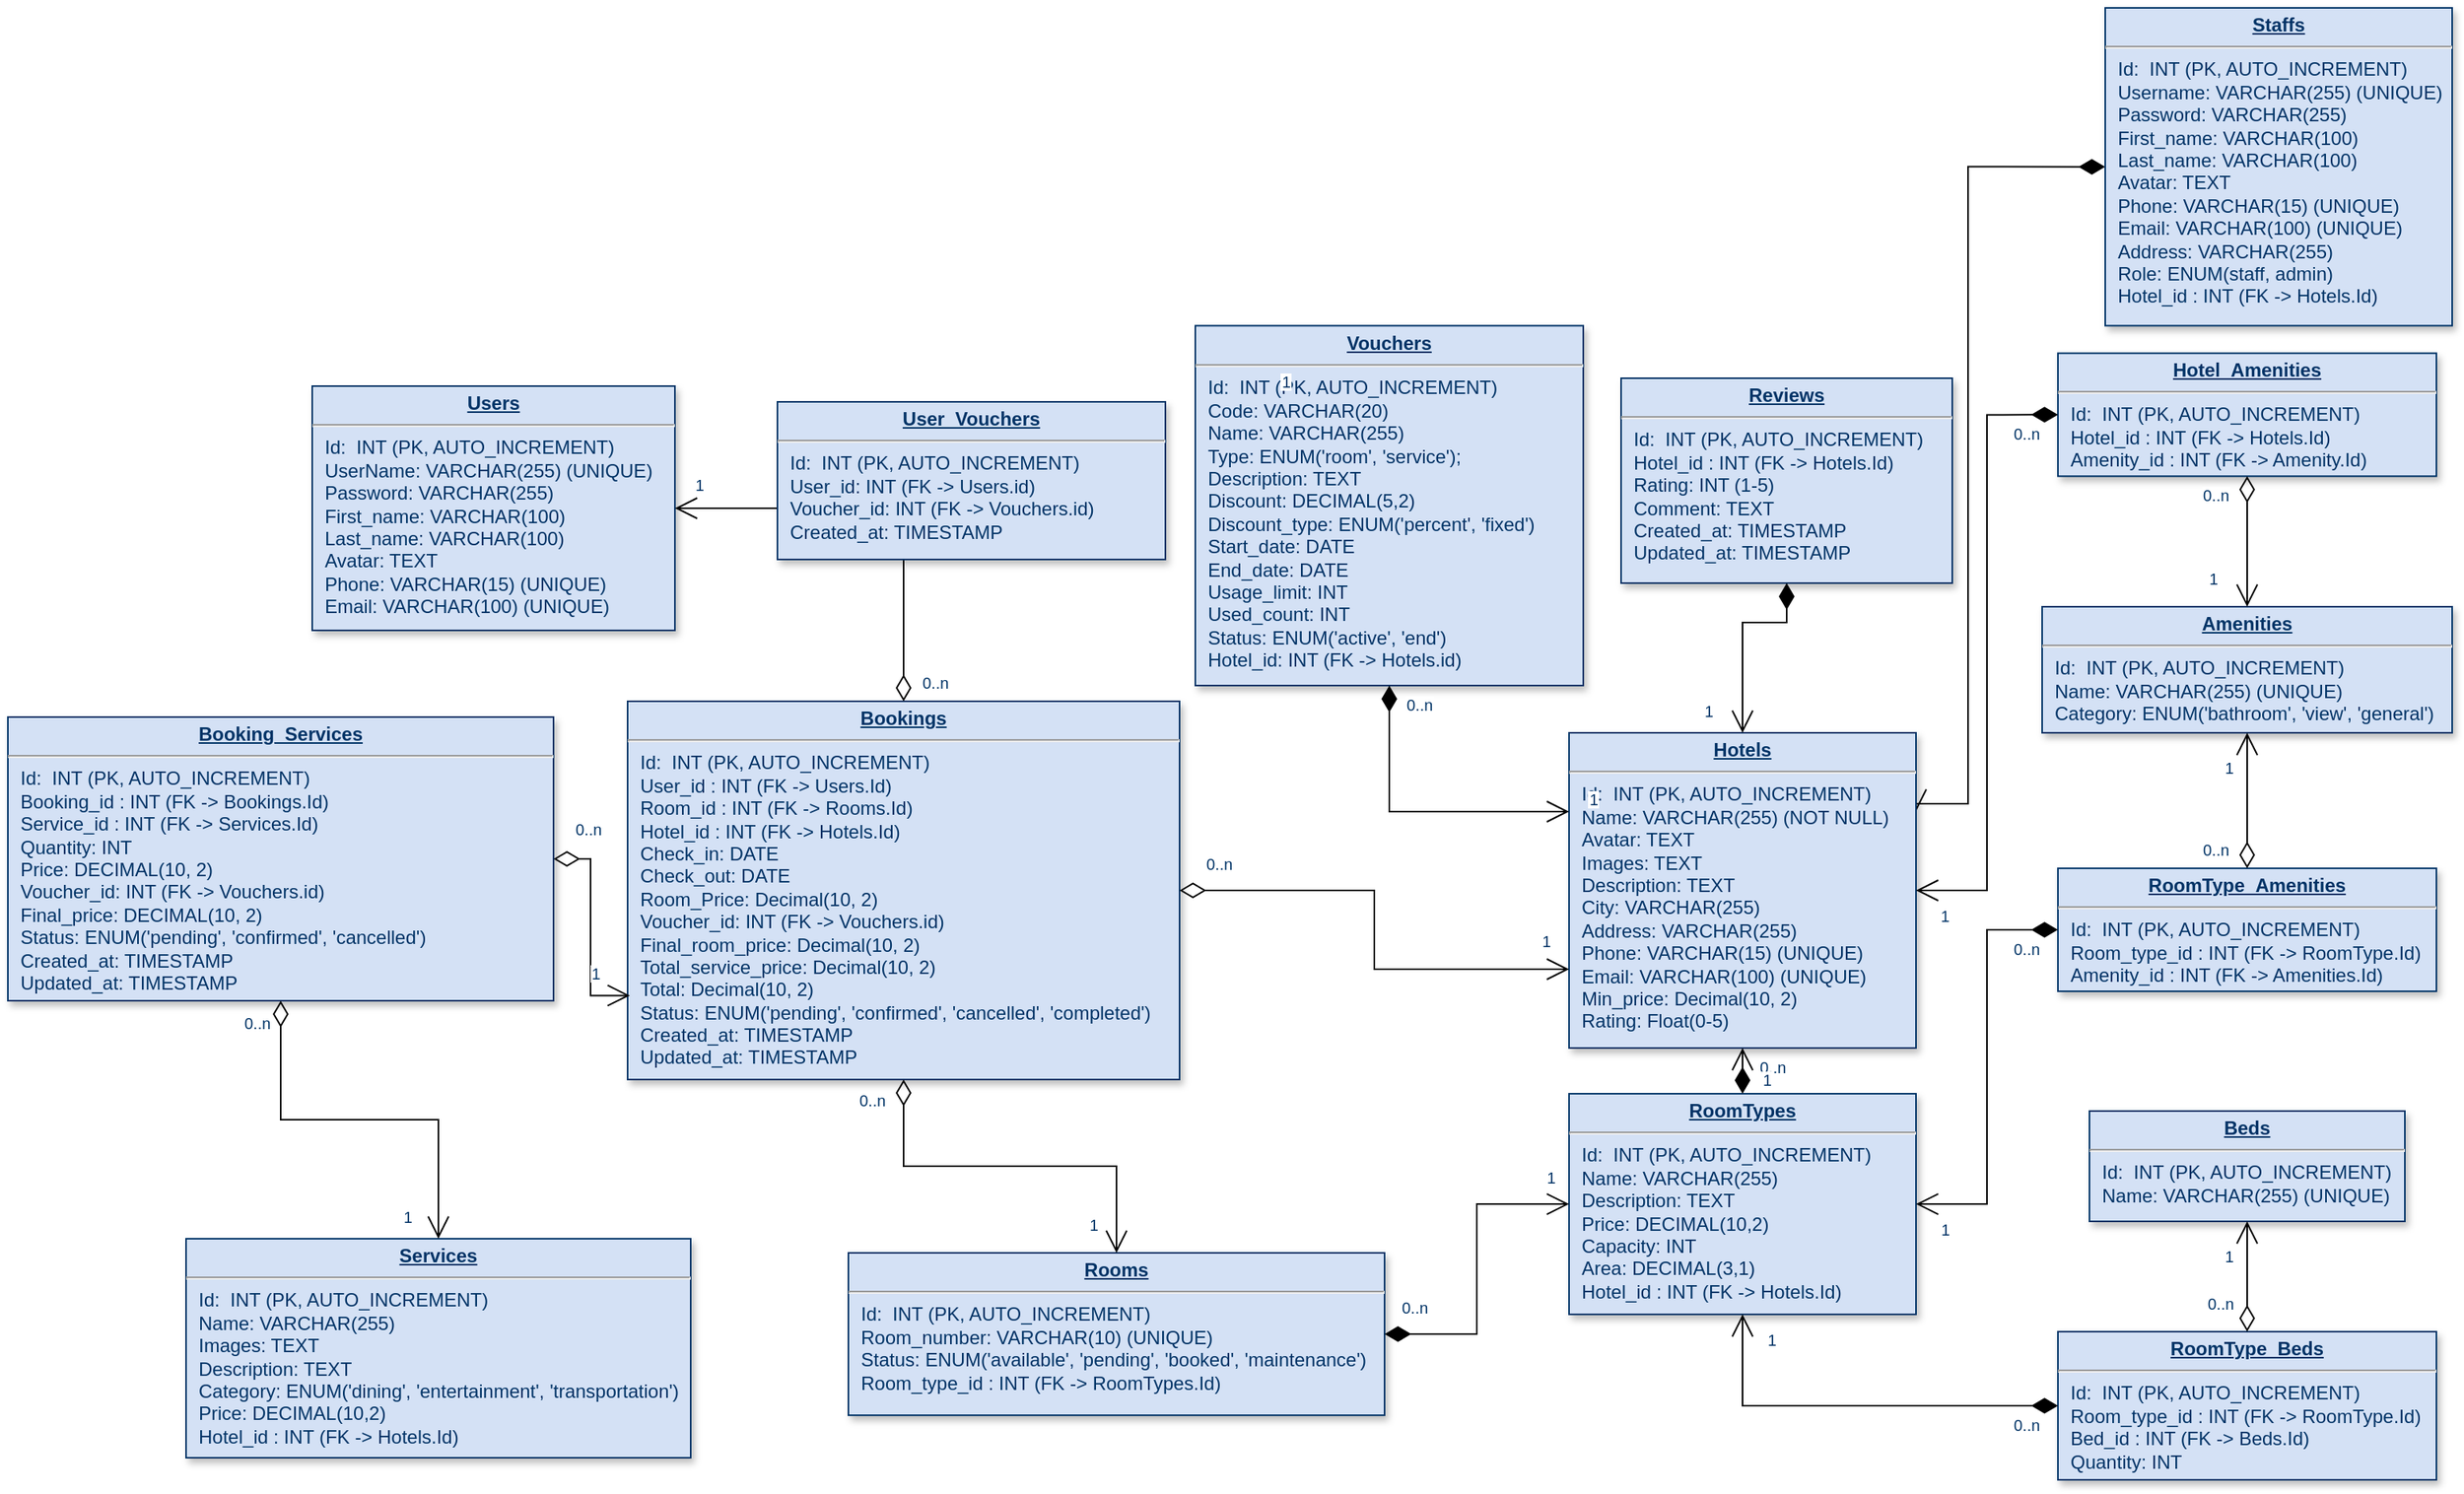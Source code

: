 <mxfile version="26.2.15">
  <diagram name="Page-1" id="efa7a0a1-bf9b-a30e-e6df-94a7791c09e9">
    <mxGraphModel dx="455" dy="1731" grid="1" gridSize="10" guides="1" tooltips="1" connect="1" arrows="1" fold="1" page="1" pageScale="1" pageWidth="826" pageHeight="1169" background="none" math="0" shadow="0">
      <root>
        <mxCell id="0" />
        <mxCell id="1" parent="0" />
        <mxCell id="45" value="" style="endArrow=open;endSize=12;startArrow=diamondThin;startSize=14;startFill=1;edgeStyle=orthogonalEdgeStyle;rounded=0;entryX=1;entryY=0.25;entryDx=0;entryDy=0;exitX=0;exitY=0.5;exitDx=0;exitDy=0;" parent="1" source="_v9oNohXTvP5xsh4NIjf-116" target="_v9oNohXTvP5xsh4NIjf-114" edge="1">
          <mxGeometry x="519.36" y="180" as="geometry">
            <mxPoint x="2610" y="230" as="sourcePoint" />
            <mxPoint x="2237.49" y="388.43" as="targetPoint" />
            <Array as="points">
              <mxPoint x="2820" y="-119" />
              <mxPoint x="2820" y="285" />
            </Array>
          </mxGeometry>
        </mxCell>
        <mxCell id="46" value="0..n" style="resizable=0;align=left;verticalAlign=top;labelBackgroundColor=#ffffff;fontSize=10;strokeColor=#003366;shadow=1;fillColor=#D4E1F5;fontColor=#003366" parent="45" connectable="0" vertex="1">
          <mxGeometry x="-1" relative="1" as="geometry">
            <mxPoint x="8.92" as="offset" />
          </mxGeometry>
        </mxCell>
        <mxCell id="47" value="1" style="resizable=0;align=right;verticalAlign=top;labelBackgroundColor=#ffffff;fontSize=10;strokeColor=#003366;shadow=1;fillColor=#D4E1F5;fontColor=#003366" parent="45" connectable="0" vertex="1">
          <mxGeometry x="1" relative="1" as="geometry">
            <mxPoint x="-17" y="-26" as="offset" />
          </mxGeometry>
        </mxCell>
        <mxCell id="_v9oNohXTvP5xsh4NIjf-114" value="&lt;p style=&quot;margin: 0px; margin-top: 4px; text-align: center; text-decoration: underline;&quot;&gt;&lt;b&gt;Hotels&lt;/b&gt;&lt;/p&gt;&lt;hr&gt;&lt;p style=&quot;margin: 0px; margin-left: 8px;&quot;&gt;Id:&amp;nbsp;&amp;nbsp;INT (PK, AUTO_INCREMENT)&lt;br&gt;Name:&amp;nbsp;VARCHAR(255) (NOT NULL)&lt;/p&gt;&lt;p style=&quot;margin: 0px; margin-left: 8px;&quot;&gt;Avatar: TEXT&lt;/p&gt;&lt;p style=&quot;margin: 0px; margin-left: 8px;&quot;&gt;Images: TEXT&lt;/p&gt;&lt;p style=&quot;margin: 0px; margin-left: 8px;&quot;&gt;Description: TEXT&lt;/p&gt;&lt;p style=&quot;margin: 0px; margin-left: 8px;&quot;&gt;City: VARCHAR(255)&lt;/p&gt;&lt;p style=&quot;margin: 0px 0px 0px 8px;&quot;&gt;Address: VARCHAR(255)&lt;/p&gt;&lt;p style=&quot;margin: 0px; margin-left: 8px;&quot;&gt;Phone: VARCHAR(15) (UNIQUE)&lt;/p&gt;&lt;p style=&quot;margin: 0px; margin-left: 8px;&quot;&gt;Email: VARCHAR(100)&lt;span style=&quot;background-color: transparent; color: light-dark(rgb(0, 51, 102), rgb(161, 205, 249));&quot;&gt;&amp;nbsp;&lt;/span&gt;&lt;span style=&quot;background-color: transparent; color: light-dark(rgb(0, 51, 102), rgb(161, 205, 249));&quot;&gt;(UNIQUE)&lt;/span&gt;&lt;/p&gt;&lt;p style=&quot;margin: 0px; margin-left: 8px;&quot;&gt;&lt;span style=&quot;background-color: transparent; color: light-dark(rgb(0, 51, 102), rgb(161, 205, 249));&quot;&gt;Min_price:&amp;nbsp;&lt;/span&gt;&lt;span style=&quot;background-color: transparent; color: light-dark(rgb(0, 51, 102), rgb(161, 205, 249));&quot;&gt;Decimal(10, 2)&lt;/span&gt;&lt;/p&gt;&lt;p style=&quot;margin: 0px; margin-left: 8px;&quot;&gt;Rating: Float(0-5)&lt;/p&gt;&lt;p style=&quot;margin: 0px; margin-left: 8px;&quot;&gt;&lt;br&gt;&lt;/p&gt;" style="verticalAlign=top;align=left;overflow=fill;fontSize=12;fontFamily=Helvetica;html=1;strokeColor=#003366;shadow=1;fillColor=#D4E1F5;fontColor=#003366" parent="1" vertex="1">
          <mxGeometry x="2567" y="240" width="220" height="200" as="geometry" />
        </mxCell>
        <mxCell id="_v9oNohXTvP5xsh4NIjf-115" value="&lt;p style=&quot;margin: 0px; margin-top: 4px; text-align: center; text-decoration: underline;&quot;&gt;&lt;b&gt;Users&lt;/b&gt;&lt;/p&gt;&lt;hr&gt;&lt;p style=&quot;margin: 0px; margin-left: 8px;&quot;&gt;Id:&amp;nbsp;&amp;nbsp;INT (PK, AUTO_INCREMENT)&lt;br&gt;UserName:&amp;nbsp;VARCHAR(255) (UNIQUE)&lt;/p&gt;&lt;p style=&quot;margin: 0px; margin-left: 8px;&quot;&gt;Password:&amp;nbsp;VARCHAR(255)&lt;/p&gt;&lt;p style=&quot;margin: 0px; margin-left: 8px;&quot;&gt;First_name:&amp;nbsp;VARCHAR(100)&lt;/p&gt;&lt;p style=&quot;margin: 0px 0px 0px 8px;&quot;&gt;Last_name:&amp;nbsp;VARCHAR(100)&lt;/p&gt;&lt;p style=&quot;margin: 0px; margin-left: 8px;&quot;&gt;Avatar: TEXT&lt;/p&gt;&lt;p style=&quot;margin: 0px; margin-left: 8px;&quot;&gt;Phone: VARCHAR(15)&amp;nbsp;&lt;span style=&quot;background-color: transparent; color: light-dark(rgb(0, 51, 102), rgb(161, 205, 249));&quot;&gt;(UNIQUE)&lt;/span&gt;&lt;/p&gt;&lt;p style=&quot;margin: 0px; margin-left: 8px;&quot;&gt;Email: VARCHAR(100)&amp;nbsp;&lt;span style=&quot;background-color: transparent; color: light-dark(rgb(0, 51, 102), rgb(161, 205, 249));&quot;&gt;(UNIQUE)&lt;/span&gt;&lt;/p&gt;" style="verticalAlign=top;align=left;overflow=fill;fontSize=12;fontFamily=Helvetica;html=1;strokeColor=#003366;shadow=1;fillColor=#D4E1F5;fontColor=#003366" parent="1" vertex="1">
          <mxGeometry x="1770" y="20" width="230" height="155" as="geometry" />
        </mxCell>
        <mxCell id="_v9oNohXTvP5xsh4NIjf-116" value="&lt;p style=&quot;margin: 0px; margin-top: 4px; text-align: center; text-decoration: underline;&quot;&gt;&lt;b&gt;Staffs&lt;/b&gt;&lt;/p&gt;&lt;hr&gt;&lt;p style=&quot;margin: 0px; margin-left: 8px;&quot;&gt;Id:&amp;nbsp;&amp;nbsp;INT (PK, AUTO_INCREMENT)&lt;br&gt;Username:&amp;nbsp;VARCHAR(255) (UNIQUE)&lt;/p&gt;&lt;p style=&quot;margin: 0px; margin-left: 8px;&quot;&gt;Password:&amp;nbsp;VARCHAR(255)&lt;/p&gt;&lt;p style=&quot;margin: 0px 0px 0px 8px;&quot;&gt;First_name:&amp;nbsp;VARCHAR(100)&lt;/p&gt;&lt;p style=&quot;margin: 0px; margin-left: 8px;&quot;&gt;&lt;span style=&quot;background-color: transparent; color: light-dark(rgb(0, 51, 102), rgb(161, 205, 249));&quot;&gt;Last_name:&amp;nbsp;VARCHAR(100)&lt;/span&gt;&lt;/p&gt;&lt;p style=&quot;margin: 0px; margin-left: 8px;&quot;&gt;&lt;span style=&quot;background-color: transparent; color: light-dark(rgb(0, 51, 102), rgb(161, 205, 249));&quot;&gt;Avatar: TEXT&lt;/span&gt;&lt;/p&gt;&lt;p style=&quot;margin: 0px; margin-left: 8px;&quot;&gt;Phone: VARCHAR(15)&amp;nbsp;&lt;span style=&quot;background-color: transparent; color: light-dark(rgb(0, 51, 102), rgb(161, 205, 249));&quot;&gt;(UNIQUE)&lt;/span&gt;&lt;/p&gt;&lt;p style=&quot;margin: 0px; margin-left: 8px;&quot;&gt;Email: VARCHAR(100)&amp;nbsp;&lt;span style=&quot;background-color: transparent; color: light-dark(rgb(0, 51, 102), rgb(161, 205, 249));&quot;&gt;(UNIQUE)&lt;/span&gt;&lt;/p&gt;&lt;p style=&quot;margin: 0px; margin-left: 8px;&quot;&gt;Address: VARCHAR(255)&lt;/p&gt;&lt;p style=&quot;margin: 0px; margin-left: 8px;&quot;&gt;Role: ENUM(staff, admin)&lt;/p&gt;&lt;p style=&quot;margin: 0px 0px 0px 8px;&quot;&gt;Hotel_id :&amp;nbsp;INT (FK -&amp;gt; Hotels.Id)&lt;/p&gt;&lt;p style=&quot;margin: 0px; margin-left: 8px;&quot;&gt;&lt;br&gt;&lt;/p&gt;&lt;p style=&quot;margin: 0px; margin-left: 8px;&quot;&gt;&lt;br&gt;&lt;/p&gt;" style="verticalAlign=top;align=left;overflow=fill;fontSize=12;fontFamily=Helvetica;html=1;strokeColor=#003366;shadow=1;fillColor=#D4E1F5;fontColor=#003366" parent="1" vertex="1">
          <mxGeometry x="2907" y="-220" width="220" height="201.68" as="geometry" />
        </mxCell>
        <mxCell id="_v9oNohXTvP5xsh4NIjf-118" value="&lt;p style=&quot;margin: 0px; margin-top: 4px; text-align: center; text-decoration: underline;&quot;&gt;&lt;b&gt;RoomTypes&lt;/b&gt;&lt;/p&gt;&lt;hr&gt;&lt;p style=&quot;margin: 0px; margin-left: 8px;&quot;&gt;Id:&amp;nbsp;&amp;nbsp;INT (PK, AUTO_INCREMENT)&lt;br&gt;Name:&amp;nbsp;VARCHAR(255)&lt;/p&gt;&lt;p style=&quot;margin: 0px; margin-left: 8px;&quot;&gt;Description: TEXT&lt;/p&gt;&lt;p style=&quot;margin: 0px; margin-left: 8px;&quot;&gt;Price: DECIMAL(10,2)&amp;nbsp;&lt;/p&gt;&lt;p style=&quot;margin: 0px; margin-left: 8px;&quot;&gt;Capacity: INT&lt;/p&gt;&lt;p style=&quot;margin: 0px; margin-left: 8px;&quot;&gt;&lt;span style=&quot;background-color: transparent; color: light-dark(rgb(0, 51, 102), rgb(161, 205, 249));&quot;&gt;Area:&amp;nbsp;DECIMAL(3,1)&lt;/span&gt;&lt;/p&gt;&lt;p style=&quot;margin: 0px; margin-left: 8px;&quot;&gt;Hotel_id :&amp;nbsp;INT (FK -&amp;gt; Hotels.Id)&lt;/p&gt;" style="verticalAlign=top;align=left;overflow=fill;fontSize=12;fontFamily=Helvetica;html=1;strokeColor=#003366;shadow=1;fillColor=#D4E1F5;fontColor=#003366" parent="1" vertex="1">
          <mxGeometry x="2567" y="469.02" width="220" height="140" as="geometry" />
        </mxCell>
        <mxCell id="_v9oNohXTvP5xsh4NIjf-119" value="&lt;p style=&quot;margin: 0px; margin-top: 4px; text-align: center; text-decoration: underline;&quot;&gt;&lt;b&gt;Rooms&lt;/b&gt;&lt;/p&gt;&lt;hr&gt;&lt;p style=&quot;margin: 0px; margin-left: 8px;&quot;&gt;Id:&amp;nbsp;&amp;nbsp;INT (PK, AUTO_INCREMENT)&lt;br&gt;Room_number: VARCHAR(10) (UNIQUE&lt;span style=&quot;background-color: transparent; color: light-dark(rgb(0, 51, 102), rgb(161, 205, 249));&quot;&gt;)&lt;/span&gt;&lt;/p&gt;&lt;p style=&quot;margin: 0px; margin-left: 8px;&quot;&gt;&lt;span style=&quot;background-color: transparent;&quot;&gt;Status: ENUM(&#39;available&#39;, &#39;pending&#39;, &#39;booked&#39;, &#39;maintenance&#39;)&lt;/span&gt;&lt;/p&gt;&lt;p style=&quot;margin: 0px 0px 0px 8px;&quot;&gt;Room_type_id :&amp;nbsp;INT (FK -&amp;gt; RoomTypes.Id)&lt;/p&gt;&lt;p style=&quot;margin: 0px; margin-left: 8px;&quot;&gt;&lt;br&gt;&lt;/p&gt;&lt;p style=&quot;margin: 0px; margin-left: 8px;&quot;&gt;&lt;br&gt;&lt;/p&gt;" style="verticalAlign=top;align=left;overflow=fill;fontSize=12;fontFamily=Helvetica;html=1;strokeColor=#003366;shadow=1;fillColor=#D4E1F5;fontColor=#003366" parent="1" vertex="1">
          <mxGeometry x="2110" y="570" width="340" height="103.04" as="geometry" />
        </mxCell>
        <mxCell id="_v9oNohXTvP5xsh4NIjf-120" value="&lt;p style=&quot;margin: 4px 0px 0px; text-align: center;&quot;&gt;&lt;b&gt;&lt;u&gt;Amenities&lt;/u&gt;&lt;/b&gt;&lt;/p&gt;&lt;hr&gt;&lt;p style=&quot;margin: 0px; margin-left: 8px;&quot;&gt;Id:&amp;nbsp;&amp;nbsp;INT (PK, AUTO_INCREMENT)&lt;br&gt;&lt;/p&gt;&lt;p style=&quot;margin: 0px; margin-left: 8px;&quot;&gt;Name: VARCHAR(255) (UNIQUE)&lt;/p&gt;&lt;p style=&quot;margin: 0px; margin-left: 8px;&quot;&gt;Category: ENUM(&#39;bathroom&#39;, &#39;view&#39;, &#39;general&#39;)&lt;/p&gt;&lt;p style=&quot;margin: 0px; margin-left: 8px;&quot;&gt;&lt;br&gt;&lt;/p&gt;" style="verticalAlign=top;align=left;overflow=fill;fontSize=12;fontFamily=Helvetica;html=1;strokeColor=#003366;shadow=1;fillColor=#D4E1F5;fontColor=#003366" parent="1" vertex="1">
          <mxGeometry x="2867" y="160" width="260" height="80" as="geometry" />
        </mxCell>
        <mxCell id="_v9oNohXTvP5xsh4NIjf-121" value="&lt;p style=&quot;margin: 4px 0px 0px; text-align: center;&quot;&gt;&lt;b&gt;&lt;u&gt;RoomType_Amenities&lt;/u&gt;&lt;/b&gt;&lt;/p&gt;&lt;hr&gt;&lt;p style=&quot;margin: 0px; margin-left: 8px;&quot;&gt;Id:&amp;nbsp;&amp;nbsp;INT (PK, AUTO_INCREMENT)&lt;br&gt;&lt;/p&gt;&lt;p style=&quot;margin: 0px 0px 0px 8px;&quot;&gt;Room_type_id :&amp;nbsp;INT (FK -&amp;gt; RoomType.Id)&lt;/p&gt;&lt;p style=&quot;margin: 0px 0px 0px 8px;&quot;&gt;Amenity_id :&amp;nbsp;INT (FK -&amp;gt; Amenities.Id)&lt;/p&gt;&lt;p style=&quot;margin: 0px; margin-left: 8px;&quot;&gt;&lt;br&gt;&lt;/p&gt;&lt;p style=&quot;margin: 0px; margin-left: 8px;&quot;&gt;&lt;br&gt;&lt;/p&gt;" style="verticalAlign=top;align=left;overflow=fill;fontSize=12;fontFamily=Helvetica;html=1;strokeColor=#003366;shadow=1;fillColor=#D4E1F5;fontColor=#003366" parent="1" vertex="1">
          <mxGeometry x="2877" y="325.98" width="240" height="78.04" as="geometry" />
        </mxCell>
        <mxCell id="_v9oNohXTvP5xsh4NIjf-122" value="&lt;p style=&quot;margin: 4px 0px 0px; text-align: center;&quot;&gt;&lt;b&gt;&lt;u&gt;Beds&lt;/u&gt;&lt;/b&gt;&lt;/p&gt;&lt;hr&gt;&lt;p style=&quot;margin: 0px; margin-left: 8px;&quot;&gt;Id:&amp;nbsp;&amp;nbsp;INT (PK, AUTO_INCREMENT)&lt;br&gt;&lt;/p&gt;&lt;p style=&quot;margin: 0px; margin-left: 8px;&quot;&gt;Name: VARCHAR(255) (UNIQUE)&lt;/p&gt;&lt;p style=&quot;margin: 0px; margin-left: 8px;&quot;&gt;&lt;br&gt;&lt;/p&gt;" style="verticalAlign=top;align=left;overflow=fill;fontSize=12;fontFamily=Helvetica;html=1;strokeColor=#003366;shadow=1;fillColor=#D4E1F5;fontColor=#003366" parent="1" vertex="1">
          <mxGeometry x="2897" y="480" width="200" height="70" as="geometry" />
        </mxCell>
        <mxCell id="_v9oNohXTvP5xsh4NIjf-123" value="&lt;p style=&quot;margin: 4px 0px 0px; text-align: center;&quot;&gt;&lt;b&gt;&lt;u&gt;RoomType_Beds&lt;/u&gt;&lt;/b&gt;&lt;/p&gt;&lt;hr&gt;&lt;p style=&quot;margin: 0px; margin-left: 8px;&quot;&gt;Id:&amp;nbsp;&amp;nbsp;INT (PK, AUTO_INCREMENT)&lt;br&gt;&lt;/p&gt;&lt;p style=&quot;margin: 0px 0px 0px 8px;&quot;&gt;Room_type_id :&amp;nbsp;INT (FK -&amp;gt; RoomType.Id)&lt;/p&gt;&lt;p style=&quot;margin: 0px 0px 0px 8px;&quot;&gt;Bed_id :&amp;nbsp;INT (FK -&amp;gt; Beds.Id)&lt;/p&gt;&lt;p style=&quot;margin: 0px 0px 0px 8px;&quot;&gt;Quantity: INT&lt;/p&gt;&lt;p style=&quot;margin: 0px; margin-left: 8px;&quot;&gt;&lt;br&gt;&lt;/p&gt;&lt;p style=&quot;margin: 0px; margin-left: 8px;&quot;&gt;&lt;br&gt;&lt;/p&gt;" style="verticalAlign=top;align=left;overflow=fill;fontSize=12;fontFamily=Helvetica;html=1;strokeColor=#003366;shadow=1;fillColor=#D4E1F5;fontColor=#003366" parent="1" vertex="1">
          <mxGeometry x="2877" y="620" width="240" height="94.02" as="geometry" />
        </mxCell>
        <mxCell id="_v9oNohXTvP5xsh4NIjf-124" value="&lt;p style=&quot;margin: 0px; margin-top: 4px; text-align: center; text-decoration: underline;&quot;&gt;&lt;b&gt;Bookings&lt;/b&gt;&lt;/p&gt;&lt;hr&gt;&lt;p style=&quot;margin: 0px; margin-left: 8px;&quot;&gt;Id:&amp;nbsp;&amp;nbsp;INT (PK, AUTO_INCREMENT)&lt;/p&gt;&lt;p style=&quot;margin: 0px; margin-left: 8px;&quot;&gt;User_id :&amp;nbsp;INT (FK -&amp;gt; Users.Id)&lt;/p&gt;&lt;p style=&quot;margin: 0px; margin-left: 8px;&quot;&gt;Room_id :&amp;nbsp;INT (FK -&amp;gt; Rooms.Id)&lt;/p&gt;&lt;p style=&quot;margin: 0px 0px 0px 8px;&quot;&gt;Hotel_id :&amp;nbsp;INT (FK -&amp;gt; Hotels.Id)&lt;/p&gt;&lt;p style=&quot;margin: 0px; margin-left: 8px;&quot;&gt;Check_in: DATE&lt;/p&gt;&lt;p style=&quot;margin: 0px; margin-left: 8px;&quot;&gt;Check_out: DATE&lt;/p&gt;&lt;p style=&quot;margin: 0px; margin-left: 8px;&quot;&gt;Room_Price: Decimal(10, 2)&lt;/p&gt;&lt;p style=&quot;margin: 0px; margin-left: 8px;&quot;&gt;Voucher_id: INT (FK -&amp;gt; Vouchers.id)&lt;/p&gt;&lt;p style=&quot;margin: 0px; margin-left: 8px;&quot;&gt;Final_room_price:&amp;nbsp;&lt;span style=&quot;background-color: transparent; color: light-dark(rgb(0, 51, 102), rgb(161, 205, 249));&quot;&gt;Decimal(10, 2)&lt;/span&gt;&lt;/p&gt;&lt;p style=&quot;margin: 0px; margin-left: 8px;&quot;&gt;Total_service_price:&amp;nbsp;&lt;span style=&quot;background-color: transparent; color: light-dark(rgb(0, 51, 102), rgb(161, 205, 249));&quot;&gt;Decimal(10, 2)&lt;/span&gt;&lt;/p&gt;&lt;p style=&quot;margin: 0px; margin-left: 8px;&quot;&gt;Total:&amp;nbsp;&lt;span style=&quot;background-color: transparent; color: light-dark(rgb(0, 51, 102), rgb(161, 205, 249));&quot;&gt;Decimal(10, 2)&lt;/span&gt;&lt;/p&gt;&lt;p style=&quot;margin: 0px; margin-left: 8px;&quot;&gt;Status:&amp;nbsp;ENUM(&#39;pending&#39;, &#39;confirmed&#39;, &#39;cancelled&#39;, &#39;completed&#39;)&lt;br&gt;Created_at: TIMESTAMP&lt;/p&gt;&lt;p style=&quot;margin: 0px; margin-left: 8px;&quot;&gt;Updated_at: TIMESTAMP&lt;/p&gt;" style="verticalAlign=top;align=left;overflow=fill;fontSize=12;fontFamily=Helvetica;html=1;strokeColor=#003366;shadow=1;fillColor=#D4E1F5;fontColor=#003366" parent="1" vertex="1">
          <mxGeometry x="1970" y="220" width="350" height="240" as="geometry" />
        </mxCell>
        <mxCell id="_v9oNohXTvP5xsh4NIjf-126" value="&lt;p style=&quot;margin: 4px 0px 0px; text-align: center;&quot;&gt;&lt;b&gt;&lt;u&gt;Hotel_Amenities&lt;/u&gt;&lt;/b&gt;&lt;/p&gt;&lt;hr&gt;&lt;p style=&quot;margin: 0px; margin-left: 8px;&quot;&gt;Id:&amp;nbsp;&amp;nbsp;INT (PK, AUTO_INCREMENT)&lt;br&gt;&lt;/p&gt;&lt;p style=&quot;margin: 0px; margin-left: 8px;&quot;&gt;Hotel_id :&amp;nbsp;INT (FK -&amp;gt; Hotels.Id)&lt;/p&gt;&lt;p style=&quot;margin: 0px 0px 0px 8px;&quot;&gt;Amenity_id :&amp;nbsp;INT (FK -&amp;gt; Amenity.Id)&lt;/p&gt;" style="verticalAlign=top;align=left;overflow=fill;fontSize=12;fontFamily=Helvetica;html=1;strokeColor=#003366;shadow=1;fillColor=#D4E1F5;fontColor=#003366" parent="1" vertex="1">
          <mxGeometry x="2877" y="-0.86" width="240" height="78.04" as="geometry" />
        </mxCell>
        <mxCell id="_v9oNohXTvP5xsh4NIjf-127" value="&lt;p style=&quot;margin: 0px; margin-top: 4px; text-align: center; text-decoration: underline;&quot;&gt;&lt;b&gt;Reviews&lt;/b&gt;&lt;/p&gt;&lt;hr&gt;&lt;p style=&quot;margin: 0px; margin-left: 8px;&quot;&gt;Id:&amp;nbsp;&amp;nbsp;INT (PK, AUTO_INCREMENT)&lt;/p&gt;&lt;p style=&quot;margin: 0px 0px 0px 8px;&quot;&gt;Hotel_id :&amp;nbsp;INT (FK -&amp;gt; Hotels.Id)&lt;/p&gt;&lt;p style=&quot;margin: 0px 0px 0px 8px;&quot;&gt;Rating:&amp;nbsp;INT (1-5)&lt;/p&gt;&lt;p style=&quot;margin: 0px 0px 0px 8px;&quot;&gt;Comment: TEXT&lt;/p&gt;&lt;p style=&quot;margin: 0px; margin-left: 8px;&quot;&gt;Created_at: TIMESTAMP&lt;/p&gt;&lt;p style=&quot;margin: 0px; margin-left: 8px;&quot;&gt;Updated_at: TIMESTAMP&lt;/p&gt;" style="verticalAlign=top;align=left;overflow=fill;fontSize=12;fontFamily=Helvetica;html=1;strokeColor=#003366;shadow=1;fillColor=#D4E1F5;fontColor=#003366" parent="1" vertex="1">
          <mxGeometry x="2600" y="15" width="210" height="130" as="geometry" />
        </mxCell>
        <mxCell id="_v9oNohXTvP5xsh4NIjf-128" value="&lt;p style=&quot;margin: 0px; margin-top: 4px; text-align: center; text-decoration: underline;&quot;&gt;&lt;b&gt;Vouchers&lt;/b&gt;&lt;/p&gt;&lt;hr&gt;&lt;p style=&quot;margin: 0px; margin-left: 8px;&quot;&gt;Id:&amp;nbsp;&amp;nbsp;INT (PK, AUTO_INCREMENT)&lt;/p&gt;&lt;p style=&quot;margin: 0px 0px 0px 8px;&quot;&gt;Code: VARCHAR(20)&lt;/p&gt;&lt;p style=&quot;margin: 0px 0px 0px 8px;&quot;&gt;Name: VARCHAR(255)&lt;br&gt;Type: ENUM(&#39;room&#39;, &#39;service&#39;);&lt;/p&gt;&lt;p style=&quot;margin: 0px 0px 0px 8px;&quot;&gt;Description: TEXT&lt;/p&gt;&lt;p style=&quot;margin: 0px 0px 0px 8px;&quot;&gt;Discount:&amp;nbsp;DECIMAL(5,2)&lt;/p&gt;&lt;p style=&quot;margin: 0px 0px 0px 8px;&quot;&gt;Discount_type: ENUM(&#39;percent&#39;, &#39;fixed&#39;)&lt;/p&gt;&lt;p style=&quot;margin: 0px 0px 0px 8px;&quot;&gt;Start_date: DATE&lt;/p&gt;&lt;p style=&quot;margin: 0px 0px 0px 8px;&quot;&gt;End_date: DATE&lt;/p&gt;&lt;p style=&quot;margin: 0px 0px 0px 8px;&quot;&gt;Usage_limit: INT&lt;/p&gt;&lt;p style=&quot;margin: 0px 0px 0px 8px;&quot;&gt;Used_count: INT&lt;/p&gt;&lt;p style=&quot;margin: 0px 0px 0px 8px;&quot;&gt;Status: ENUM(&#39;active&#39;, &#39;end&#39;)&lt;/p&gt;&lt;p style=&quot;margin: 0px 0px 0px 8px;&quot;&gt;Hotel_id: INT (FK -&amp;gt; Hotels.id)&lt;/p&gt;" style="verticalAlign=top;align=left;overflow=fill;fontSize=12;fontFamily=Helvetica;html=1;strokeColor=#003366;shadow=1;fillColor=#D4E1F5;fontColor=#003366" parent="1" vertex="1">
          <mxGeometry x="2330" y="-18.32" width="246" height="228.32" as="geometry" />
        </mxCell>
        <mxCell id="_v9oNohXTvP5xsh4NIjf-130" value="&lt;p style=&quot;margin: 4px 0px 0px; text-align: center;&quot;&gt;&lt;b&gt;&lt;u&gt;Services&lt;/u&gt;&lt;/b&gt;&lt;/p&gt;&lt;hr&gt;&lt;p style=&quot;margin: 0px; margin-left: 8px;&quot;&gt;Id:&amp;nbsp;&amp;nbsp;INT (PK, AUTO_INCREMENT)&lt;br&gt;&lt;/p&gt;&lt;p style=&quot;margin: 0px; margin-left: 8px;&quot;&gt;Name: VARCHAR(255)&lt;/p&gt;&lt;p style=&quot;margin: 0px; margin-left: 8px;&quot;&gt;Images: TEXT&lt;/p&gt;&lt;p style=&quot;margin: 0px; margin-left: 8px;&quot;&gt;Description: TEXT&lt;/p&gt;&lt;p style=&quot;margin: 0px; margin-left: 8px;&quot;&gt;Category: ENUM(&#39;dining&#39;, &#39;entertainment&#39;, &#39;transportation&#39;)&lt;/p&gt;&lt;p style=&quot;margin: 0px; margin-left: 8px;&quot;&gt;Price: DECIMAL(10,2)&lt;/p&gt;&lt;p style=&quot;margin: 0px; margin-left: 8px;&quot;&gt;Hotel_id :&amp;nbsp;INT (FK -&amp;gt; Hotels.Id)&lt;/p&gt;" style="verticalAlign=top;align=left;overflow=fill;fontSize=12;fontFamily=Helvetica;html=1;strokeColor=#003366;shadow=1;fillColor=#D4E1F5;fontColor=#003366" parent="1" vertex="1">
          <mxGeometry x="1690" y="561.03" width="320" height="138.97" as="geometry" />
        </mxCell>
        <mxCell id="_v9oNohXTvP5xsh4NIjf-131" value="&lt;p style=&quot;margin: 0px; margin-top: 4px; text-align: center; text-decoration: underline;&quot;&gt;&lt;b&gt;Booking_Services&lt;/b&gt;&lt;/p&gt;&lt;hr&gt;&lt;p style=&quot;margin: 0px; margin-left: 8px;&quot;&gt;Id:&amp;nbsp;&amp;nbsp;INT (PK, AUTO_INCREMENT)&lt;/p&gt;&lt;p style=&quot;margin: 0px; margin-left: 8px;&quot;&gt;Booking_id :&amp;nbsp;INT (FK -&amp;gt; Bookings.Id)&lt;/p&gt;&lt;p style=&quot;margin: 0px; margin-left: 8px;&quot;&gt;Service_id :&amp;nbsp;INT (FK -&amp;gt; Services.Id)&lt;/p&gt;&lt;p style=&quot;margin: 0px; margin-left: 8px;&quot;&gt;Quantity: INT&lt;/p&gt;&lt;p style=&quot;margin: 0px; margin-left: 8px;&quot;&gt;Price: DECIMAL(10, 2)&lt;/p&gt;&lt;p style=&quot;margin: 0px 0px 0px 8px;&quot;&gt;Voucher_id: INT (FK -&amp;gt; Vouchers.id)&lt;/p&gt;&lt;p style=&quot;margin: 0px 0px 0px 8px;&quot;&gt;Final_price:&amp;nbsp;&lt;span style=&quot;background-color: transparent; color: light-dark(rgb(0, 51, 102), rgb(161, 205, 249));&quot;&gt;DECIMAL(10, 2)&lt;/span&gt;&lt;/p&gt;&lt;p style=&quot;margin: 0px; margin-left: 8px;&quot;&gt;Status:&amp;nbsp;ENUM(&#39;pending&#39;, &#39;confirmed&#39;, &#39;cancelled&#39;)&lt;/p&gt;&lt;p style=&quot;margin: 0px; margin-left: 8px;&quot;&gt;Created_at: TIMESTAMP&lt;/p&gt;&lt;p style=&quot;margin: 0px; margin-left: 8px;&quot;&gt;Updated_at: TIMESTAMP&lt;/p&gt;" style="verticalAlign=top;align=left;overflow=fill;fontSize=12;fontFamily=Helvetica;html=1;strokeColor=#003366;shadow=1;fillColor=#D4E1F5;fontColor=#003366" parent="1" vertex="1">
          <mxGeometry x="1577" y="230" width="346" height="180" as="geometry" />
        </mxCell>
        <mxCell id="_v9oNohXTvP5xsh4NIjf-132" value="" style="endArrow=open;endSize=12;startArrow=diamondThin;startSize=14;startFill=1;edgeStyle=orthogonalEdgeStyle;rounded=0;entryX=1;entryY=0.5;entryDx=0;entryDy=0;exitX=0;exitY=0.5;exitDx=0;exitDy=0;" parent="1" source="_v9oNohXTvP5xsh4NIjf-126" target="_v9oNohXTvP5xsh4NIjf-114" edge="1">
          <mxGeometry x="519.36" y="180" as="geometry">
            <mxPoint x="2850" y="211.64" as="sourcePoint" />
            <mxPoint x="2850" y="307.64" as="targetPoint" />
          </mxGeometry>
        </mxCell>
        <mxCell id="_v9oNohXTvP5xsh4NIjf-133" value="0..n" style="resizable=0;align=left;verticalAlign=top;labelBackgroundColor=#ffffff;fontSize=10;strokeColor=#003366;shadow=1;fillColor=#D4E1F5;fontColor=#003366" parent="_v9oNohXTvP5xsh4NIjf-132" connectable="0" vertex="1">
          <mxGeometry x="-1" relative="1" as="geometry">
            <mxPoint x="-30" as="offset" />
          </mxGeometry>
        </mxCell>
        <mxCell id="_v9oNohXTvP5xsh4NIjf-134" value="1" style="resizable=0;align=right;verticalAlign=top;labelBackgroundColor=#ffffff;fontSize=10;strokeColor=#003366;shadow=1;fillColor=#D4E1F5;fontColor=#003366" parent="_v9oNohXTvP5xsh4NIjf-132" connectable="0" vertex="1">
          <mxGeometry x="1" relative="1" as="geometry">
            <mxPoint x="23" y="4" as="offset" />
          </mxGeometry>
        </mxCell>
        <mxCell id="_v9oNohXTvP5xsh4NIjf-136" value="" style="endArrow=open;endSize=12;startArrow=diamondThin;startSize=14;startFill=0;edgeStyle=orthogonalEdgeStyle;rounded=0;entryX=0.5;entryY=0;entryDx=0;entryDy=0;exitX=0.5;exitY=1;exitDx=0;exitDy=0;" parent="1" source="_v9oNohXTvP5xsh4NIjf-126" target="_v9oNohXTvP5xsh4NIjf-120" edge="1">
          <mxGeometry x="519.36" y="180" as="geometry">
            <mxPoint x="3031.5" y="302.5" as="sourcePoint" />
            <mxPoint x="2928.5" y="389.5" as="targetPoint" />
          </mxGeometry>
        </mxCell>
        <mxCell id="_v9oNohXTvP5xsh4NIjf-137" value="0..n" style="resizable=0;align=left;verticalAlign=top;labelBackgroundColor=#ffffff;fontSize=10;strokeColor=#003366;shadow=1;fillColor=#D4E1F5;fontColor=#003366" parent="_v9oNohXTvP5xsh4NIjf-136" connectable="0" vertex="1">
          <mxGeometry x="-1" relative="1" as="geometry">
            <mxPoint x="-30" as="offset" />
          </mxGeometry>
        </mxCell>
        <mxCell id="_v9oNohXTvP5xsh4NIjf-138" value="1" style="resizable=0;align=right;verticalAlign=top;labelBackgroundColor=#ffffff;fontSize=10;strokeColor=#003366;shadow=1;fillColor=#D4E1F5;fontColor=#003366" parent="_v9oNohXTvP5xsh4NIjf-136" connectable="0" vertex="1">
          <mxGeometry x="1" relative="1" as="geometry">
            <mxPoint x="-17" y="-30" as="offset" />
          </mxGeometry>
        </mxCell>
        <mxCell id="_v9oNohXTvP5xsh4NIjf-139" value="" style="endArrow=open;endSize=12;startArrow=diamondThin;startSize=14;startFill=1;edgeStyle=orthogonalEdgeStyle;rounded=0;entryX=0.5;entryY=1;entryDx=0;entryDy=0;exitX=0.5;exitY=0;exitDx=0;exitDy=0;" parent="1" source="_v9oNohXTvP5xsh4NIjf-118" target="_v9oNohXTvP5xsh4NIjf-114" edge="1">
          <mxGeometry x="519.36" y="180" as="geometry">
            <mxPoint x="2850" y="375" as="sourcePoint" />
            <mxPoint x="2850" y="471" as="targetPoint" />
          </mxGeometry>
        </mxCell>
        <mxCell id="_v9oNohXTvP5xsh4NIjf-140" value="0..n" style="resizable=0;align=left;verticalAlign=top;labelBackgroundColor=#ffffff;fontSize=10;strokeColor=#003366;shadow=1;fillColor=#D4E1F5;fontColor=#003366" parent="_v9oNohXTvP5xsh4NIjf-139" connectable="0" vertex="1">
          <mxGeometry x="-1" relative="1" as="geometry">
            <mxPoint x="9" y="-29" as="offset" />
          </mxGeometry>
        </mxCell>
        <mxCell id="_v9oNohXTvP5xsh4NIjf-141" value="1" style="resizable=0;align=right;verticalAlign=top;labelBackgroundColor=#ffffff;fontSize=10;strokeColor=#003366;shadow=1;fillColor=#D4E1F5;fontColor=#003366" parent="_v9oNohXTvP5xsh4NIjf-139" connectable="0" vertex="1">
          <mxGeometry x="1" relative="1" as="geometry">
            <mxPoint x="20" y="8" as="offset" />
          </mxGeometry>
        </mxCell>
        <mxCell id="_v9oNohXTvP5xsh4NIjf-142" value="" style="endArrow=open;endSize=12;startArrow=diamondThin;startSize=14;startFill=0;edgeStyle=orthogonalEdgeStyle;rounded=0;entryX=0.5;entryY=1;entryDx=0;entryDy=0;exitX=0.5;exitY=0;exitDx=0;exitDy=0;" parent="1" source="_v9oNohXTvP5xsh4NIjf-121" target="_v9oNohXTvP5xsh4NIjf-120" edge="1">
          <mxGeometry x="519.36" y="180" as="geometry">
            <mxPoint x="3040" y="270" as="sourcePoint" />
            <mxPoint x="3040" y="353" as="targetPoint" />
          </mxGeometry>
        </mxCell>
        <mxCell id="_v9oNohXTvP5xsh4NIjf-143" value="0..n" style="resizable=0;align=left;verticalAlign=top;labelBackgroundColor=#ffffff;fontSize=10;strokeColor=#003366;shadow=1;fillColor=#D4E1F5;fontColor=#003366" parent="_v9oNohXTvP5xsh4NIjf-142" connectable="0" vertex="1">
          <mxGeometry x="-1" relative="1" as="geometry">
            <mxPoint x="-30" y="-24" as="offset" />
          </mxGeometry>
        </mxCell>
        <mxCell id="_v9oNohXTvP5xsh4NIjf-144" value="1" style="resizable=0;align=right;verticalAlign=top;labelBackgroundColor=#ffffff;fontSize=10;strokeColor=#003366;shadow=1;fillColor=#D4E1F5;fontColor=#003366" parent="_v9oNohXTvP5xsh4NIjf-142" connectable="0" vertex="1">
          <mxGeometry x="1" relative="1" as="geometry">
            <mxPoint x="-7" y="10" as="offset" />
          </mxGeometry>
        </mxCell>
        <mxCell id="_v9oNohXTvP5xsh4NIjf-145" value="" style="endArrow=open;endSize=12;startArrow=diamondThin;startSize=14;startFill=1;edgeStyle=orthogonalEdgeStyle;rounded=0;exitX=0;exitY=0.5;exitDx=0;exitDy=0;entryX=1;entryY=0.5;entryDx=0;entryDy=0;" parent="1" source="_v9oNohXTvP5xsh4NIjf-121" target="_v9oNohXTvP5xsh4NIjf-118" edge="1">
          <mxGeometry x="519.36" y="180" as="geometry">
            <mxPoint x="2920" y="380" as="sourcePoint" />
            <mxPoint x="2820" y="530" as="targetPoint" />
          </mxGeometry>
        </mxCell>
        <mxCell id="_v9oNohXTvP5xsh4NIjf-146" value="0..n" style="resizable=0;align=left;verticalAlign=top;labelBackgroundColor=#ffffff;fontSize=10;strokeColor=#003366;shadow=1;fillColor=#D4E1F5;fontColor=#003366" parent="_v9oNohXTvP5xsh4NIjf-145" connectable="0" vertex="1">
          <mxGeometry x="-1" relative="1" as="geometry">
            <mxPoint x="-30" as="offset" />
          </mxGeometry>
        </mxCell>
        <mxCell id="_v9oNohXTvP5xsh4NIjf-147" value="1" style="resizable=0;align=right;verticalAlign=top;labelBackgroundColor=#ffffff;fontSize=10;strokeColor=#003366;shadow=1;fillColor=#D4E1F5;fontColor=#003366" parent="_v9oNohXTvP5xsh4NIjf-145" connectable="0" vertex="1">
          <mxGeometry x="1" relative="1" as="geometry">
            <mxPoint x="23" y="4" as="offset" />
          </mxGeometry>
        </mxCell>
        <mxCell id="_v9oNohXTvP5xsh4NIjf-151" value="" style="endArrow=open;endSize=12;startArrow=diamondThin;startSize=14;startFill=0;edgeStyle=orthogonalEdgeStyle;rounded=0;entryX=0.5;entryY=1;entryDx=0;entryDy=0;exitX=0.5;exitY=0;exitDx=0;exitDy=0;" parent="1" source="_v9oNohXTvP5xsh4NIjf-123" target="_v9oNohXTvP5xsh4NIjf-122" edge="1">
          <mxGeometry x="519.36" y="180" as="geometry">
            <mxPoint x="2997" y="404" as="sourcePoint" />
            <mxPoint x="2997" y="480" as="targetPoint" />
          </mxGeometry>
        </mxCell>
        <mxCell id="_v9oNohXTvP5xsh4NIjf-152" value="0..n" style="resizable=0;align=left;verticalAlign=top;labelBackgroundColor=#ffffff;fontSize=10;strokeColor=#003366;shadow=1;fillColor=#D4E1F5;fontColor=#003366" parent="_v9oNohXTvP5xsh4NIjf-151" connectable="0" vertex="1">
          <mxGeometry x="-1" relative="1" as="geometry">
            <mxPoint x="-27" y="-30" as="offset" />
          </mxGeometry>
        </mxCell>
        <mxCell id="_v9oNohXTvP5xsh4NIjf-153" value="1" style="resizable=0;align=right;verticalAlign=top;labelBackgroundColor=#ffffff;fontSize=10;strokeColor=#003366;shadow=1;fillColor=#D4E1F5;fontColor=#003366" parent="_v9oNohXTvP5xsh4NIjf-151" connectable="0" vertex="1">
          <mxGeometry x="1" relative="1" as="geometry">
            <mxPoint x="-7" y="10" as="offset" />
          </mxGeometry>
        </mxCell>
        <mxCell id="_v9oNohXTvP5xsh4NIjf-154" value="" style="endArrow=open;endSize=12;startArrow=diamondThin;startSize=14;startFill=1;edgeStyle=orthogonalEdgeStyle;rounded=0;entryX=0.5;entryY=1;entryDx=0;entryDy=0;exitX=0;exitY=0.5;exitDx=0;exitDy=0;" parent="1" source="_v9oNohXTvP5xsh4NIjf-123" target="_v9oNohXTvP5xsh4NIjf-118" edge="1">
          <mxGeometry x="519.36" y="180" as="geometry">
            <mxPoint x="2903" y="538.98" as="sourcePoint" />
            <mxPoint x="2813" y="677.98" as="targetPoint" />
          </mxGeometry>
        </mxCell>
        <mxCell id="_v9oNohXTvP5xsh4NIjf-155" value="0..n" style="resizable=0;align=left;verticalAlign=top;labelBackgroundColor=#ffffff;fontSize=10;strokeColor=#003366;shadow=1;fillColor=#D4E1F5;fontColor=#003366" parent="_v9oNohXTvP5xsh4NIjf-154" connectable="0" vertex="1">
          <mxGeometry x="-1" relative="1" as="geometry">
            <mxPoint x="-30" as="offset" />
          </mxGeometry>
        </mxCell>
        <mxCell id="_v9oNohXTvP5xsh4NIjf-156" value="1" style="resizable=0;align=right;verticalAlign=top;labelBackgroundColor=#ffffff;fontSize=10;strokeColor=#003366;shadow=1;fillColor=#D4E1F5;fontColor=#003366" parent="_v9oNohXTvP5xsh4NIjf-154" connectable="0" vertex="1">
          <mxGeometry x="1" relative="1" as="geometry">
            <mxPoint x="23" y="4" as="offset" />
          </mxGeometry>
        </mxCell>
        <mxCell id="_v9oNohXTvP5xsh4NIjf-157" value="" style="endArrow=open;endSize=12;startArrow=diamondThin;startSize=14;startFill=1;edgeStyle=orthogonalEdgeStyle;rounded=0;entryX=0;entryY=0.5;entryDx=0;entryDy=0;exitX=1;exitY=0.5;exitDx=0;exitDy=0;" parent="1" source="_v9oNohXTvP5xsh4NIjf-119" target="_v9oNohXTvP5xsh4NIjf-118" edge="1">
          <mxGeometry x="519.36" y="180" as="geometry">
            <mxPoint x="2540" y="531" as="sourcePoint" />
            <mxPoint x="2540" y="455" as="targetPoint" />
          </mxGeometry>
        </mxCell>
        <mxCell id="_v9oNohXTvP5xsh4NIjf-158" value="0..n" style="resizable=0;align=left;verticalAlign=top;labelBackgroundColor=#ffffff;fontSize=10;strokeColor=#003366;shadow=1;fillColor=#D4E1F5;fontColor=#003366" parent="_v9oNohXTvP5xsh4NIjf-157" connectable="0" vertex="1">
          <mxGeometry x="-1" relative="1" as="geometry">
            <mxPoint x="9" y="-29" as="offset" />
          </mxGeometry>
        </mxCell>
        <mxCell id="_v9oNohXTvP5xsh4NIjf-159" value="1" style="resizable=0;align=right;verticalAlign=top;labelBackgroundColor=#ffffff;fontSize=10;strokeColor=#003366;shadow=1;fillColor=#D4E1F5;fontColor=#003366" parent="_v9oNohXTvP5xsh4NIjf-157" connectable="0" vertex="1">
          <mxGeometry x="1" relative="1" as="geometry">
            <mxPoint x="-7" y="-29" as="offset" />
          </mxGeometry>
        </mxCell>
        <mxCell id="_v9oNohXTvP5xsh4NIjf-160" value="" style="endArrow=open;endSize=12;startArrow=diamondThin;startSize=14;startFill=0;edgeStyle=orthogonalEdgeStyle;rounded=0;exitX=0.5;exitY=1;exitDx=0;exitDy=0;entryX=0.5;entryY=0;entryDx=0;entryDy=0;" parent="1" source="_v9oNohXTvP5xsh4NIjf-124" target="_v9oNohXTvP5xsh4NIjf-119" edge="1">
          <mxGeometry x="519.36" y="180" as="geometry">
            <mxPoint x="2310" y="410" as="sourcePoint" />
            <mxPoint x="2340" y="460" as="targetPoint" />
          </mxGeometry>
        </mxCell>
        <mxCell id="_v9oNohXTvP5xsh4NIjf-161" value="0..n" style="resizable=0;align=left;verticalAlign=top;labelBackgroundColor=#ffffff;fontSize=10;strokeColor=#003366;shadow=1;fillColor=#D4E1F5;fontColor=#003366" parent="_v9oNohXTvP5xsh4NIjf-160" connectable="0" vertex="1">
          <mxGeometry x="-1" relative="1" as="geometry">
            <mxPoint x="-30" y="1" as="offset" />
          </mxGeometry>
        </mxCell>
        <mxCell id="_v9oNohXTvP5xsh4NIjf-162" value="1" style="resizable=0;align=right;verticalAlign=top;labelBackgroundColor=#ffffff;fontSize=10;strokeColor=#003366;shadow=1;fillColor=#D4E1F5;fontColor=#003366" parent="_v9oNohXTvP5xsh4NIjf-160" connectable="0" vertex="1">
          <mxGeometry x="1" relative="1" as="geometry">
            <mxPoint x="-10" y="-30" as="offset" />
          </mxGeometry>
        </mxCell>
        <mxCell id="_v9oNohXTvP5xsh4NIjf-163" value="" style="endArrow=open;endSize=12;startArrow=diamondThin;startSize=14;startFill=0;edgeStyle=orthogonalEdgeStyle;rounded=0;entryX=1;entryY=0.5;entryDx=0;entryDy=0;exitX=0.5;exitY=0;exitDx=0;exitDy=0;" parent="1" source="_v9oNohXTvP5xsh4NIjf-124" target="_v9oNohXTvP5xsh4NIjf-115" edge="1">
          <mxGeometry x="519.36" y="180" as="geometry">
            <mxPoint x="2330" y="210" as="sourcePoint" />
            <mxPoint x="2307.47" y="145.25" as="targetPoint" />
          </mxGeometry>
        </mxCell>
        <mxCell id="_v9oNohXTvP5xsh4NIjf-164" value="0..n" style="resizable=0;align=left;verticalAlign=top;labelBackgroundColor=#ffffff;fontSize=10;strokeColor=#003366;shadow=1;fillColor=#D4E1F5;fontColor=#003366" parent="_v9oNohXTvP5xsh4NIjf-163" connectable="0" vertex="1">
          <mxGeometry x="-1" relative="1" as="geometry">
            <mxPoint x="10" y="-24" as="offset" />
          </mxGeometry>
        </mxCell>
        <mxCell id="_v9oNohXTvP5xsh4NIjf-165" value="1" style="resizable=0;align=right;verticalAlign=top;labelBackgroundColor=#ffffff;fontSize=10;strokeColor=#003366;shadow=1;fillColor=#D4E1F5;fontColor=#003366" parent="_v9oNohXTvP5xsh4NIjf-163" connectable="0" vertex="1">
          <mxGeometry x="1" relative="1" as="geometry">
            <mxPoint x="20" y="-27" as="offset" />
          </mxGeometry>
        </mxCell>
        <mxCell id="_v9oNohXTvP5xsh4NIjf-169" value="" style="endArrow=open;endSize=12;startArrow=diamondThin;startSize=14;startFill=1;edgeStyle=orthogonalEdgeStyle;rounded=0;exitX=0.5;exitY=1;exitDx=0;exitDy=0;entryX=0;entryY=0.25;entryDx=0;entryDy=0;" parent="1" source="_v9oNohXTvP5xsh4NIjf-128" target="_v9oNohXTvP5xsh4NIjf-114" edge="1">
          <mxGeometry x="519.36" y="180" as="geometry">
            <mxPoint x="2687" y="479" as="sourcePoint" />
            <mxPoint x="2650" y="220" as="targetPoint" />
          </mxGeometry>
        </mxCell>
        <mxCell id="_v9oNohXTvP5xsh4NIjf-170" value="0..n" style="resizable=0;align=left;verticalAlign=top;labelBackgroundColor=#ffffff;fontSize=10;strokeColor=#003366;shadow=1;fillColor=#D4E1F5;fontColor=#003366" parent="_v9oNohXTvP5xsh4NIjf-169" connectable="0" vertex="1">
          <mxGeometry x="-1" relative="1" as="geometry">
            <mxPoint x="9" as="offset" />
          </mxGeometry>
        </mxCell>
        <mxCell id="_v9oNohXTvP5xsh4NIjf-171" value="1" style="resizable=0;align=right;verticalAlign=top;labelBackgroundColor=#ffffff;fontSize=10;strokeColor=#003366;shadow=1;fillColor=#D4E1F5;fontColor=#003366" parent="_v9oNohXTvP5xsh4NIjf-169" connectable="0" vertex="1">
          <mxGeometry x="1" relative="1" as="geometry">
            <mxPoint x="20" y="-20" as="offset" />
          </mxGeometry>
        </mxCell>
        <mxCell id="_v9oNohXTvP5xsh4NIjf-175" value="" style="endArrow=open;endSize=12;startArrow=diamondThin;startSize=14;startFill=0;edgeStyle=orthogonalEdgeStyle;rounded=0;exitX=1;exitY=0.5;exitDx=0;exitDy=0;entryX=0;entryY=0.75;entryDx=0;entryDy=0;" parent="1" source="_v9oNohXTvP5xsh4NIjf-124" target="_v9oNohXTvP5xsh4NIjf-114" edge="1">
          <mxGeometry x="519.36" y="180" as="geometry">
            <mxPoint x="2290" y="490" as="sourcePoint" />
            <mxPoint x="2290" y="580" as="targetPoint" />
          </mxGeometry>
        </mxCell>
        <mxCell id="_v9oNohXTvP5xsh4NIjf-176" value="0..n" style="resizable=0;align=left;verticalAlign=top;labelBackgroundColor=#ffffff;fontSize=10;strokeColor=#003366;shadow=1;fillColor=#D4E1F5;fontColor=#003366" parent="_v9oNohXTvP5xsh4NIjf-175" connectable="0" vertex="1">
          <mxGeometry x="-1" relative="1" as="geometry">
            <mxPoint x="15" y="-29" as="offset" />
          </mxGeometry>
        </mxCell>
        <mxCell id="_v9oNohXTvP5xsh4NIjf-177" value="1" style="resizable=0;align=right;verticalAlign=top;labelBackgroundColor=#ffffff;fontSize=10;strokeColor=#003366;shadow=1;fillColor=#D4E1F5;fontColor=#003366" parent="_v9oNohXTvP5xsh4NIjf-175" connectable="0" vertex="1">
          <mxGeometry x="1" relative="1" as="geometry">
            <mxPoint x="-10" y="-30" as="offset" />
          </mxGeometry>
        </mxCell>
        <mxCell id="_v9oNohXTvP5xsh4NIjf-179" value="" style="endArrow=open;endSize=12;startArrow=diamondThin;startSize=14;startFill=1;edgeStyle=orthogonalEdgeStyle;rounded=0;entryX=0.5;entryY=0;entryDx=0;entryDy=0;exitX=0.5;exitY=1;exitDx=0;exitDy=0;" parent="1" source="_v9oNohXTvP5xsh4NIjf-127" target="_v9oNohXTvP5xsh4NIjf-114" edge="1">
          <mxGeometry x="519.36" y="180" as="geometry">
            <mxPoint x="2604" y="-150" as="sourcePoint" />
            <mxPoint x="2706" y="100.0" as="targetPoint" />
            <Array as="points">
              <mxPoint x="2705" y="170" />
              <mxPoint x="2677" y="170" />
            </Array>
          </mxGeometry>
        </mxCell>
        <mxCell id="_v9oNohXTvP5xsh4NIjf-181" value="1" style="resizable=0;align=right;verticalAlign=top;labelBackgroundColor=#ffffff;fontSize=10;strokeColor=#003366;shadow=1;fillColor=#D4E1F5;fontColor=#003366" parent="_v9oNohXTvP5xsh4NIjf-179" connectable="0" vertex="1">
          <mxGeometry x="1" relative="1" as="geometry">
            <mxPoint x="-17" y="-26" as="offset" />
          </mxGeometry>
        </mxCell>
        <mxCell id="_v9oNohXTvP5xsh4NIjf-182" value="1" style="resizable=0;align=right;verticalAlign=top;labelBackgroundColor=#ffffff;fontSize=10;strokeColor=#003366;shadow=1;fillColor=#D4E1F5;fontColor=#003366" parent="_v9oNohXTvP5xsh4NIjf-179" connectable="0" vertex="1">
          <mxGeometry x="1" relative="1" as="geometry">
            <mxPoint x="-285" y="-235" as="offset" />
          </mxGeometry>
        </mxCell>
        <mxCell id="_v9oNohXTvP5xsh4NIjf-187" value="" style="endArrow=open;endSize=12;startArrow=diamondThin;startSize=14;startFill=0;edgeStyle=orthogonalEdgeStyle;rounded=0;entryX=0.004;entryY=0.778;entryDx=0;entryDy=0;exitX=1;exitY=0.5;exitDx=0;exitDy=0;entryPerimeter=0;" parent="1" source="_v9oNohXTvP5xsh4NIjf-131" target="_v9oNohXTvP5xsh4NIjf-124" edge="1">
          <mxGeometry x="519.36" y="180" as="geometry">
            <mxPoint x="1982.71" y="467" as="sourcePoint" />
            <mxPoint x="2182.71" y="550" as="targetPoint" />
          </mxGeometry>
        </mxCell>
        <mxCell id="_v9oNohXTvP5xsh4NIjf-188" value="0..n" style="resizable=0;align=left;verticalAlign=top;labelBackgroundColor=#ffffff;fontSize=10;strokeColor=#003366;shadow=1;fillColor=#D4E1F5;fontColor=#003366" parent="_v9oNohXTvP5xsh4NIjf-187" connectable="0" vertex="1">
          <mxGeometry x="-1" relative="1" as="geometry">
            <mxPoint x="12" y="-31" as="offset" />
          </mxGeometry>
        </mxCell>
        <mxCell id="_v9oNohXTvP5xsh4NIjf-189" value="1" style="resizable=0;align=right;verticalAlign=top;labelBackgroundColor=#ffffff;fontSize=10;strokeColor=#003366;shadow=1;fillColor=#D4E1F5;fontColor=#003366" parent="_v9oNohXTvP5xsh4NIjf-187" connectable="0" vertex="1">
          <mxGeometry x="1" relative="1" as="geometry">
            <mxPoint x="-17" y="-26" as="offset" />
          </mxGeometry>
        </mxCell>
        <mxCell id="_v9oNohXTvP5xsh4NIjf-190" value="" style="endArrow=open;endSize=12;startArrow=diamondThin;startSize=14;startFill=0;edgeStyle=orthogonalEdgeStyle;rounded=0;entryX=0.5;entryY=0;entryDx=0;entryDy=0;exitX=0.5;exitY=1;exitDx=0;exitDy=0;" parent="1" source="_v9oNohXTvP5xsh4NIjf-131" target="_v9oNohXTvP5xsh4NIjf-130" edge="1">
          <mxGeometry x="519.36" y="180" as="geometry">
            <mxPoint x="1978" y="481" as="sourcePoint" />
            <mxPoint x="2115" y="445" as="targetPoint" />
          </mxGeometry>
        </mxCell>
        <mxCell id="_v9oNohXTvP5xsh4NIjf-191" value="0..n" style="resizable=0;align=left;verticalAlign=top;labelBackgroundColor=#ffffff;fontSize=10;strokeColor=#003366;shadow=1;fillColor=#D4E1F5;fontColor=#003366" parent="_v9oNohXTvP5xsh4NIjf-190" connectable="0" vertex="1">
          <mxGeometry x="-1" relative="1" as="geometry">
            <mxPoint x="-25" y="2" as="offset" />
          </mxGeometry>
        </mxCell>
        <mxCell id="_v9oNohXTvP5xsh4NIjf-192" value="1" style="resizable=0;align=right;verticalAlign=top;labelBackgroundColor=#ffffff;fontSize=10;strokeColor=#003366;shadow=1;fillColor=#D4E1F5;fontColor=#003366" parent="_v9oNohXTvP5xsh4NIjf-190" connectable="0" vertex="1">
          <mxGeometry x="1" relative="1" as="geometry">
            <mxPoint x="-15" y="-26" as="offset" />
          </mxGeometry>
        </mxCell>
        <mxCell id="1RLg7L1GHT1XnFCd0v9p-51" value="&lt;p style=&quot;margin: 0px; margin-top: 4px; text-align: center; text-decoration: underline;&quot;&gt;&lt;b&gt;User_Vouchers&lt;/b&gt;&lt;/p&gt;&lt;hr&gt;&lt;p style=&quot;margin: 0px; margin-left: 8px;&quot;&gt;Id:&amp;nbsp;&amp;nbsp;INT (PK, AUTO_INCREMENT)&lt;/p&gt;&lt;p style=&quot;margin: 0px 0px 0px 8px;&quot;&gt;&lt;span style=&quot;background-color: transparent; color: light-dark(rgb(0, 51, 102), rgb(161, 205, 249));&quot;&gt;User_id: INT (FK -&amp;gt; Users.id)&lt;/span&gt;&lt;/p&gt;&lt;p style=&quot;margin: 0px 0px 0px 8px;&quot;&gt;Voucher_id: INT (FK -&amp;gt; Vouchers.id)&lt;/p&gt;&lt;p style=&quot;margin: 0px 0px 0px 8px;&quot;&gt;Created_at: TIMESTAMP&lt;/p&gt;" style="verticalAlign=top;align=left;overflow=fill;fontSize=12;fontFamily=Helvetica;html=1;strokeColor=#003366;shadow=1;fillColor=#D4E1F5;fontColor=#003366" parent="1" vertex="1">
          <mxGeometry x="2065" y="30" width="246" height="100" as="geometry" />
        </mxCell>
      </root>
    </mxGraphModel>
  </diagram>
</mxfile>
